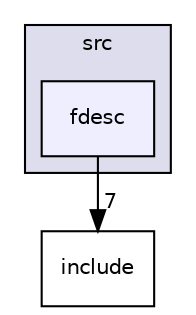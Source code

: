 digraph "src/fdesc" {
  compound=true
  node [ fontsize="10", fontname="Helvetica"];
  edge [ labelfontsize="10", labelfontname="Helvetica"];
  subgraph clusterdir_68267d1309a1af8e8297ef4c3efbcdba {
    graph [ bgcolor="#ddddee", pencolor="black", label="src" fontname="Helvetica", fontsize="10", URL="dir_68267d1309a1af8e8297ef4c3efbcdba.html"]
  dir_5f98ae9e9a03d3b24cef1fcabaccb56c [shape=box, label="fdesc", style="filled", fillcolor="#eeeeff", pencolor="black", URL="dir_5f98ae9e9a03d3b24cef1fcabaccb56c.html"];
  }
  dir_d44c64559bbebec7f509842c48db8b23 [shape=box label="include" URL="dir_d44c64559bbebec7f509842c48db8b23.html"];
  dir_5f98ae9e9a03d3b24cef1fcabaccb56c->dir_d44c64559bbebec7f509842c48db8b23 [headlabel="7", labeldistance=1.5 headhref="dir_000003_000001.html"];
}
